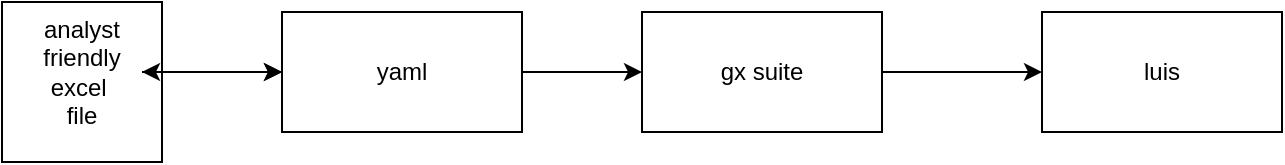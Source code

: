 <mxfile version="21.2.2" type="github">
  <diagram name="Page-1" id="0MuxhffrNZDOfIzVkkNm">
    <mxGraphModel dx="794" dy="438" grid="1" gridSize="10" guides="1" tooltips="1" connect="1" arrows="1" fold="1" page="1" pageScale="1" pageWidth="850" pageHeight="1100" math="0" shadow="0">
      <root>
        <mxCell id="0" />
        <mxCell id="1" parent="0" />
        <mxCell id="nsGRFE9v12qR5pRrsUq4-1" value="" style="whiteSpace=wrap;html=1;aspect=fixed;" parent="1" vertex="1">
          <mxGeometry x="50" y="190" width="80" height="80" as="geometry" />
        </mxCell>
        <mxCell id="nsGRFE9v12qR5pRrsUq4-4" value="" style="edgeStyle=orthogonalEdgeStyle;rounded=0;orthogonalLoop=1;jettySize=auto;html=1;" parent="1" source="nsGRFE9v12qR5pRrsUq4-2" target="nsGRFE9v12qR5pRrsUq4-3" edge="1">
          <mxGeometry relative="1" as="geometry" />
        </mxCell>
        <mxCell id="nsGRFE9v12qR5pRrsUq4-6" value="" style="edgeStyle=orthogonalEdgeStyle;rounded=0;orthogonalLoop=1;jettySize=auto;html=1;" parent="1" source="nsGRFE9v12qR5pRrsUq4-2" target="nsGRFE9v12qR5pRrsUq4-3" edge="1">
          <mxGeometry relative="1" as="geometry" />
        </mxCell>
        <mxCell id="nsGRFE9v12qR5pRrsUq4-2" value="analyst friendly excel&amp;nbsp;&lt;br&gt;file" style="text;html=1;strokeColor=none;fillColor=none;align=center;verticalAlign=middle;whiteSpace=wrap;rounded=0;" parent="1" vertex="1">
          <mxGeometry x="60" y="210" width="60" height="30" as="geometry" />
        </mxCell>
        <mxCell id="nsGRFE9v12qR5pRrsUq4-5" value="" style="edgeStyle=orthogonalEdgeStyle;rounded=0;orthogonalLoop=1;jettySize=auto;html=1;" parent="1" source="nsGRFE9v12qR5pRrsUq4-3" target="nsGRFE9v12qR5pRrsUq4-2" edge="1">
          <mxGeometry relative="1" as="geometry" />
        </mxCell>
        <mxCell id="nsGRFE9v12qR5pRrsUq4-8" value="" style="edgeStyle=orthogonalEdgeStyle;rounded=0;orthogonalLoop=1;jettySize=auto;html=1;" parent="1" source="nsGRFE9v12qR5pRrsUq4-3" target="nsGRFE9v12qR5pRrsUq4-7" edge="1">
          <mxGeometry relative="1" as="geometry" />
        </mxCell>
        <mxCell id="nsGRFE9v12qR5pRrsUq4-3" value="yaml" style="whiteSpace=wrap;html=1;" parent="1" vertex="1">
          <mxGeometry x="190" y="195" width="120" height="60" as="geometry" />
        </mxCell>
        <mxCell id="nsGRFE9v12qR5pRrsUq4-10" value="" style="edgeStyle=orthogonalEdgeStyle;rounded=0;orthogonalLoop=1;jettySize=auto;html=1;" parent="1" source="nsGRFE9v12qR5pRrsUq4-7" target="nsGRFE9v12qR5pRrsUq4-9" edge="1">
          <mxGeometry relative="1" as="geometry" />
        </mxCell>
        <mxCell id="nsGRFE9v12qR5pRrsUq4-7" value="gx suite" style="whiteSpace=wrap;html=1;" parent="1" vertex="1">
          <mxGeometry x="370" y="195" width="120" height="60" as="geometry" />
        </mxCell>
        <mxCell id="nsGRFE9v12qR5pRrsUq4-9" value="luis" style="whiteSpace=wrap;html=1;" parent="1" vertex="1">
          <mxGeometry x="570" y="195" width="120" height="60" as="geometry" />
        </mxCell>
      </root>
    </mxGraphModel>
  </diagram>
</mxfile>
